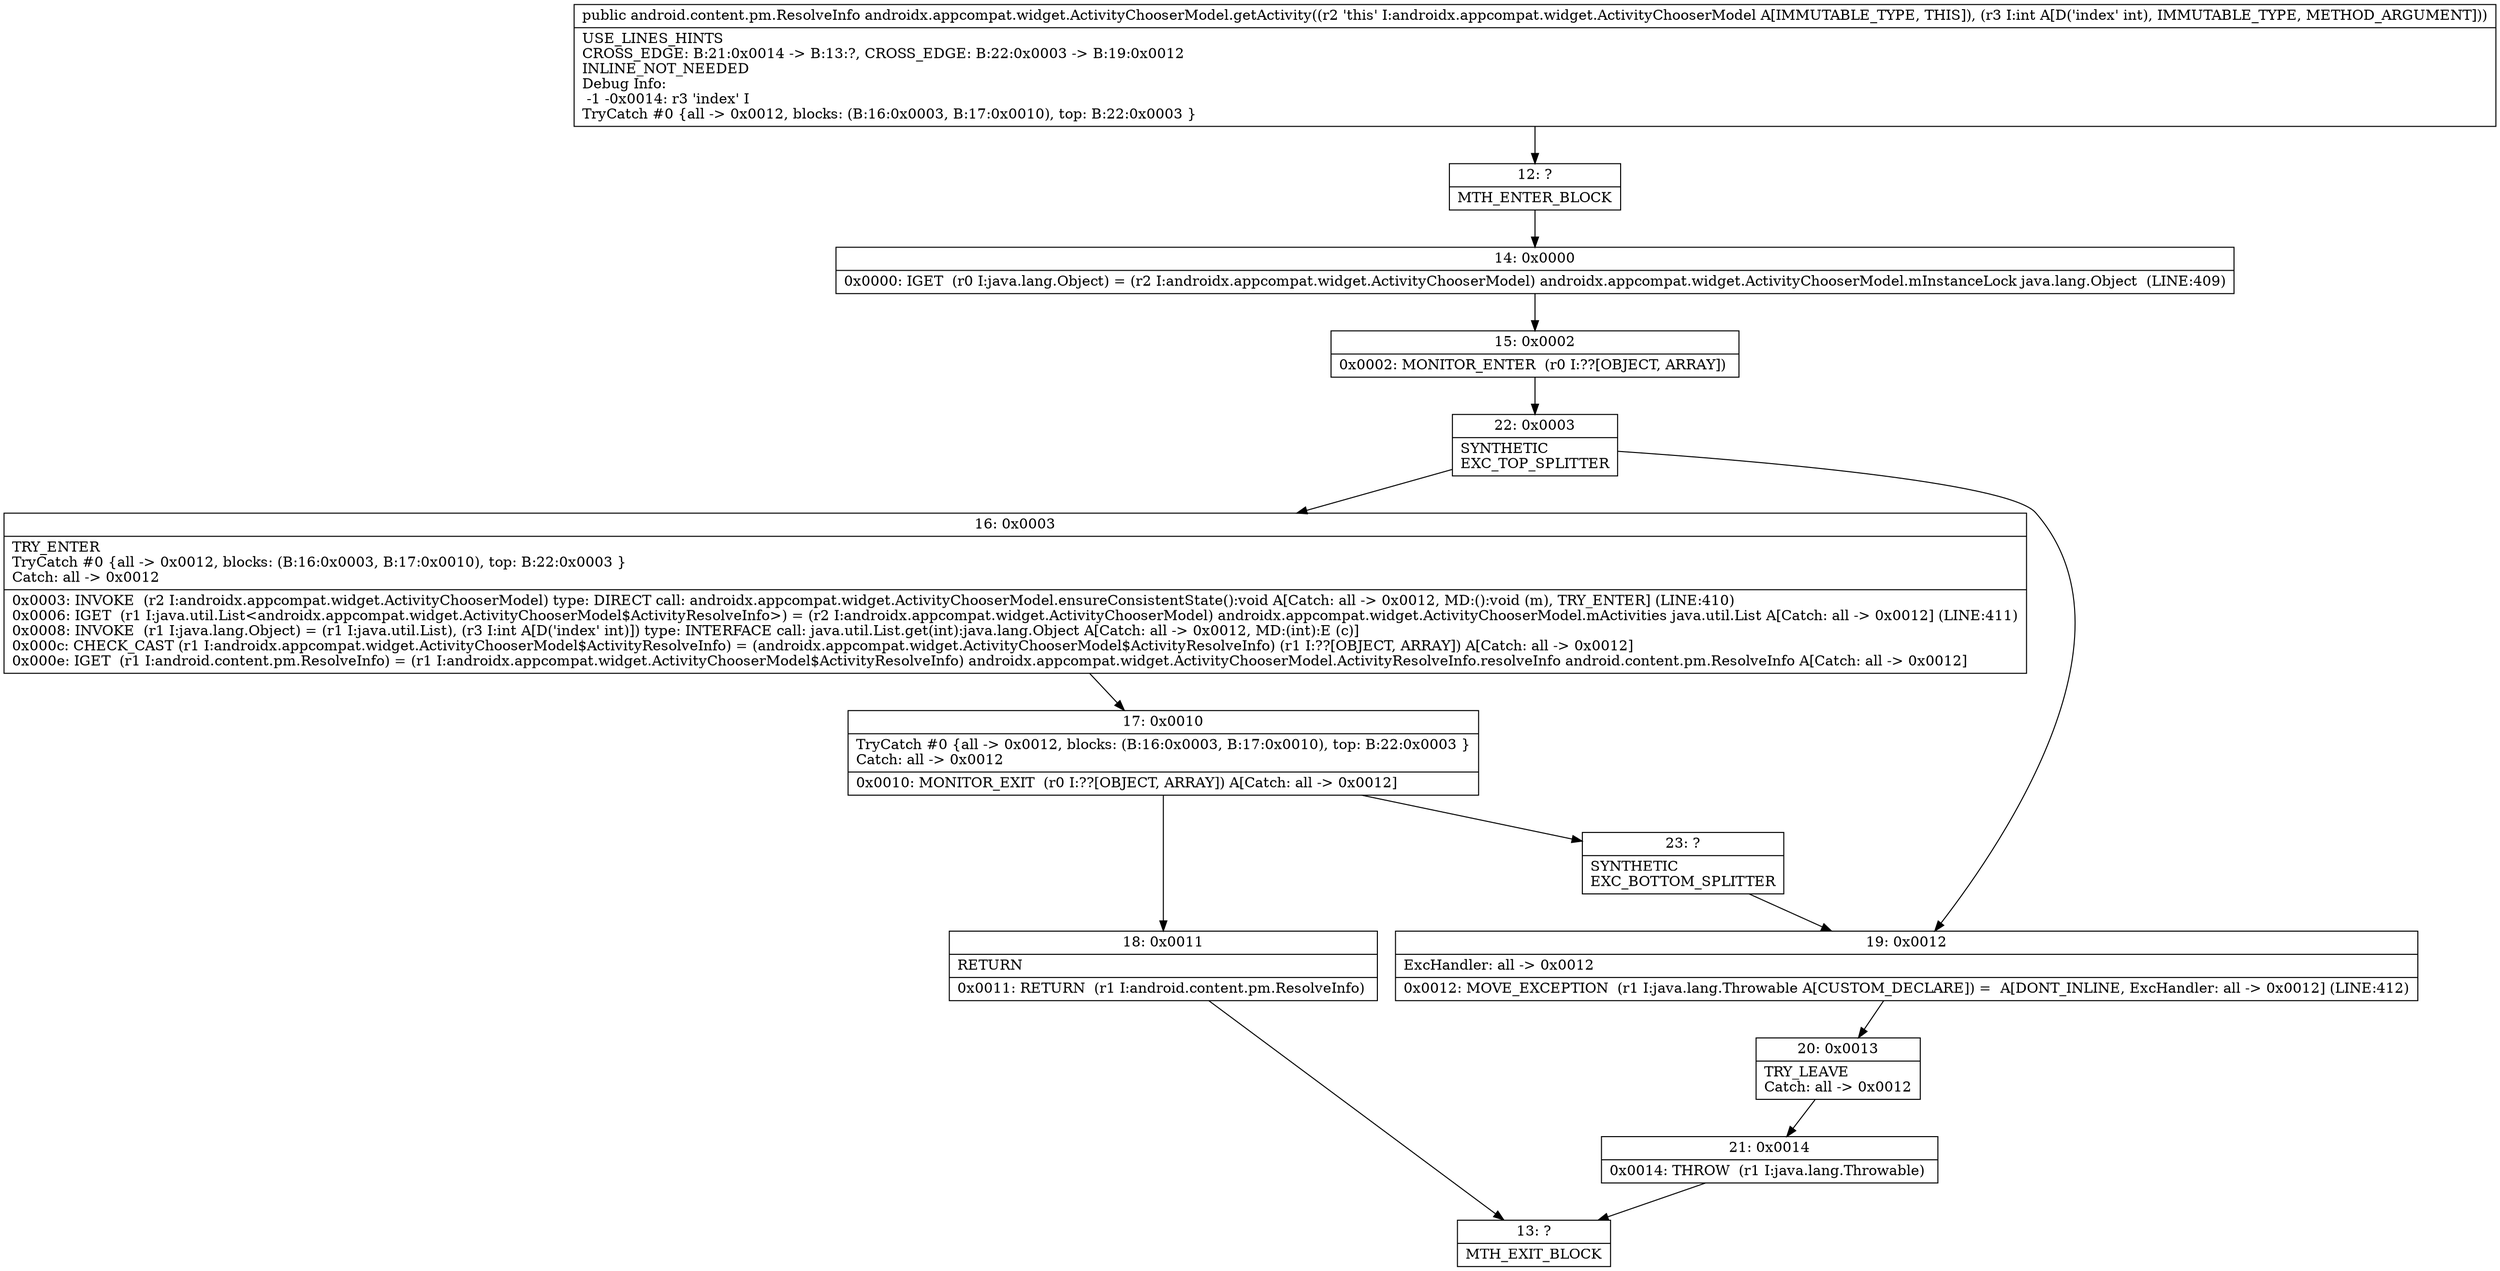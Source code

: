 digraph "CFG forandroidx.appcompat.widget.ActivityChooserModel.getActivity(I)Landroid\/content\/pm\/ResolveInfo;" {
Node_12 [shape=record,label="{12\:\ ?|MTH_ENTER_BLOCK\l}"];
Node_14 [shape=record,label="{14\:\ 0x0000|0x0000: IGET  (r0 I:java.lang.Object) = (r2 I:androidx.appcompat.widget.ActivityChooserModel) androidx.appcompat.widget.ActivityChooserModel.mInstanceLock java.lang.Object  (LINE:409)\l}"];
Node_15 [shape=record,label="{15\:\ 0x0002|0x0002: MONITOR_ENTER  (r0 I:??[OBJECT, ARRAY]) \l}"];
Node_22 [shape=record,label="{22\:\ 0x0003|SYNTHETIC\lEXC_TOP_SPLITTER\l}"];
Node_16 [shape=record,label="{16\:\ 0x0003|TRY_ENTER\lTryCatch #0 \{all \-\> 0x0012, blocks: (B:16:0x0003, B:17:0x0010), top: B:22:0x0003 \}\lCatch: all \-\> 0x0012\l|0x0003: INVOKE  (r2 I:androidx.appcompat.widget.ActivityChooserModel) type: DIRECT call: androidx.appcompat.widget.ActivityChooserModel.ensureConsistentState():void A[Catch: all \-\> 0x0012, MD:():void (m), TRY_ENTER] (LINE:410)\l0x0006: IGET  (r1 I:java.util.List\<androidx.appcompat.widget.ActivityChooserModel$ActivityResolveInfo\>) = (r2 I:androidx.appcompat.widget.ActivityChooserModel) androidx.appcompat.widget.ActivityChooserModel.mActivities java.util.List A[Catch: all \-\> 0x0012] (LINE:411)\l0x0008: INVOKE  (r1 I:java.lang.Object) = (r1 I:java.util.List), (r3 I:int A[D('index' int)]) type: INTERFACE call: java.util.List.get(int):java.lang.Object A[Catch: all \-\> 0x0012, MD:(int):E (c)]\l0x000c: CHECK_CAST (r1 I:androidx.appcompat.widget.ActivityChooserModel$ActivityResolveInfo) = (androidx.appcompat.widget.ActivityChooserModel$ActivityResolveInfo) (r1 I:??[OBJECT, ARRAY]) A[Catch: all \-\> 0x0012]\l0x000e: IGET  (r1 I:android.content.pm.ResolveInfo) = (r1 I:androidx.appcompat.widget.ActivityChooserModel$ActivityResolveInfo) androidx.appcompat.widget.ActivityChooserModel.ActivityResolveInfo.resolveInfo android.content.pm.ResolveInfo A[Catch: all \-\> 0x0012]\l}"];
Node_17 [shape=record,label="{17\:\ 0x0010|TryCatch #0 \{all \-\> 0x0012, blocks: (B:16:0x0003, B:17:0x0010), top: B:22:0x0003 \}\lCatch: all \-\> 0x0012\l|0x0010: MONITOR_EXIT  (r0 I:??[OBJECT, ARRAY]) A[Catch: all \-\> 0x0012]\l}"];
Node_18 [shape=record,label="{18\:\ 0x0011|RETURN\l|0x0011: RETURN  (r1 I:android.content.pm.ResolveInfo) \l}"];
Node_13 [shape=record,label="{13\:\ ?|MTH_EXIT_BLOCK\l}"];
Node_23 [shape=record,label="{23\:\ ?|SYNTHETIC\lEXC_BOTTOM_SPLITTER\l}"];
Node_19 [shape=record,label="{19\:\ 0x0012|ExcHandler: all \-\> 0x0012\l|0x0012: MOVE_EXCEPTION  (r1 I:java.lang.Throwable A[CUSTOM_DECLARE]) =  A[DONT_INLINE, ExcHandler: all \-\> 0x0012] (LINE:412)\l}"];
Node_20 [shape=record,label="{20\:\ 0x0013|TRY_LEAVE\lCatch: all \-\> 0x0012\l}"];
Node_21 [shape=record,label="{21\:\ 0x0014|0x0014: THROW  (r1 I:java.lang.Throwable) \l}"];
MethodNode[shape=record,label="{public android.content.pm.ResolveInfo androidx.appcompat.widget.ActivityChooserModel.getActivity((r2 'this' I:androidx.appcompat.widget.ActivityChooserModel A[IMMUTABLE_TYPE, THIS]), (r3 I:int A[D('index' int), IMMUTABLE_TYPE, METHOD_ARGUMENT]))  | USE_LINES_HINTS\lCROSS_EDGE: B:21:0x0014 \-\> B:13:?, CROSS_EDGE: B:22:0x0003 \-\> B:19:0x0012\lINLINE_NOT_NEEDED\lDebug Info:\l  \-1 \-0x0014: r3 'index' I\lTryCatch #0 \{all \-\> 0x0012, blocks: (B:16:0x0003, B:17:0x0010), top: B:22:0x0003 \}\l}"];
MethodNode -> Node_12;Node_12 -> Node_14;
Node_14 -> Node_15;
Node_15 -> Node_22;
Node_22 -> Node_16;
Node_22 -> Node_19;
Node_16 -> Node_17;
Node_17 -> Node_18;
Node_17 -> Node_23;
Node_18 -> Node_13;
Node_23 -> Node_19;
Node_19 -> Node_20;
Node_20 -> Node_21;
Node_21 -> Node_13;
}

